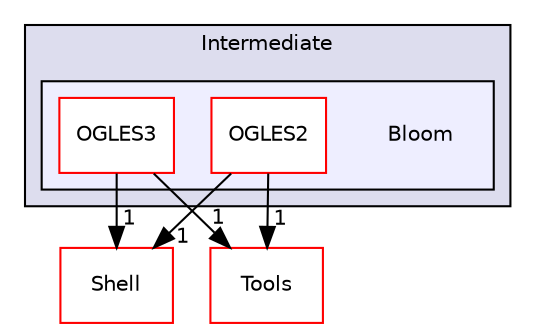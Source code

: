 digraph "PVR/SDK_3.4/Examples/Intermediate/Bloom" {
  compound=true
  node [ fontsize="10", fontname="Helvetica"];
  edge [ labelfontsize="10", labelfontname="Helvetica"];
  subgraph clusterdir_1fc4701d2c417cbbd376ebdde5d0b37f {
    graph [ bgcolor="#ddddee", pencolor="black", label="Intermediate" fontname="Helvetica", fontsize="10", URL="dir_1fc4701d2c417cbbd376ebdde5d0b37f.html"]
  subgraph clusterdir_76d732fcf6fb6358f5d5c22d5210e715 {
    graph [ bgcolor="#eeeeff", pencolor="black", label="" URL="dir_76d732fcf6fb6358f5d5c22d5210e715.html"];
    dir_76d732fcf6fb6358f5d5c22d5210e715 [shape=plaintext label="Bloom"];
    dir_81b7ed080435ef87d05585148f1bd08a [shape=box label="OGLES2" color="red" fillcolor="white" style="filled" URL="dir_81b7ed080435ef87d05585148f1bd08a.html"];
    dir_633f1a361263a05aca437f53439fc213 [shape=box label="OGLES3" color="red" fillcolor="white" style="filled" URL="dir_633f1a361263a05aca437f53439fc213.html"];
  }
  }
  dir_de41955a66a331b990d60d5323117a97 [shape=box label="Shell" fillcolor="white" style="filled" color="red" URL="dir_de41955a66a331b990d60d5323117a97.html"];
  dir_5222bd6691dac9df766f8a52293393a2 [shape=box label="Tools" fillcolor="white" style="filled" color="red" URL="dir_5222bd6691dac9df766f8a52293393a2.html"];
  dir_81b7ed080435ef87d05585148f1bd08a->dir_de41955a66a331b990d60d5323117a97 [headlabel="1", labeldistance=1.5 headhref="dir_000630_000133.html"];
  dir_81b7ed080435ef87d05585148f1bd08a->dir_5222bd6691dac9df766f8a52293393a2 [headlabel="1", labeldistance=1.5 headhref="dir_000630_001762.html"];
  dir_633f1a361263a05aca437f53439fc213->dir_de41955a66a331b990d60d5323117a97 [headlabel="1", labeldistance=1.5 headhref="dir_000632_000133.html"];
  dir_633f1a361263a05aca437f53439fc213->dir_5222bd6691dac9df766f8a52293393a2 [headlabel="1", labeldistance=1.5 headhref="dir_000632_001762.html"];
}
